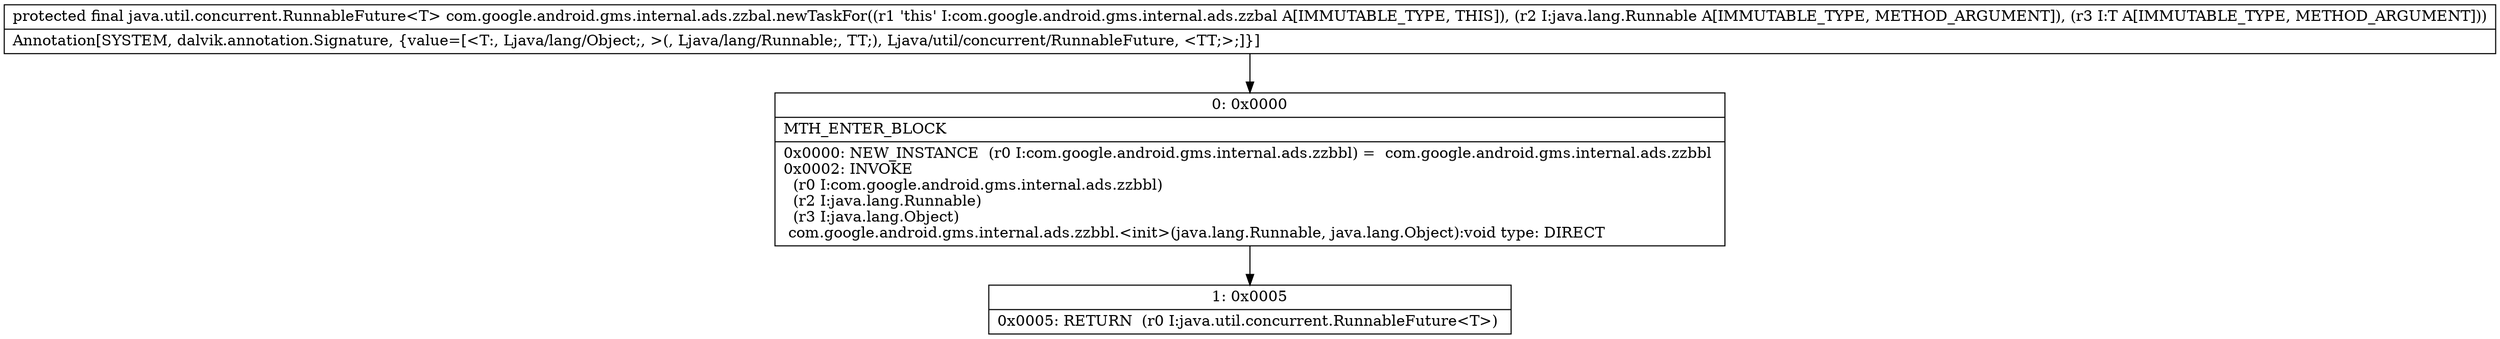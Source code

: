 digraph "CFG forcom.google.android.gms.internal.ads.zzbal.newTaskFor(Ljava\/lang\/Runnable;Ljava\/lang\/Object;)Ljava\/util\/concurrent\/RunnableFuture;" {
Node_0 [shape=record,label="{0\:\ 0x0000|MTH_ENTER_BLOCK\l|0x0000: NEW_INSTANCE  (r0 I:com.google.android.gms.internal.ads.zzbbl) =  com.google.android.gms.internal.ads.zzbbl \l0x0002: INVOKE  \l  (r0 I:com.google.android.gms.internal.ads.zzbbl)\l  (r2 I:java.lang.Runnable)\l  (r3 I:java.lang.Object)\l com.google.android.gms.internal.ads.zzbbl.\<init\>(java.lang.Runnable, java.lang.Object):void type: DIRECT \l}"];
Node_1 [shape=record,label="{1\:\ 0x0005|0x0005: RETURN  (r0 I:java.util.concurrent.RunnableFuture\<T\>) \l}"];
MethodNode[shape=record,label="{protected final java.util.concurrent.RunnableFuture\<T\> com.google.android.gms.internal.ads.zzbal.newTaskFor((r1 'this' I:com.google.android.gms.internal.ads.zzbal A[IMMUTABLE_TYPE, THIS]), (r2 I:java.lang.Runnable A[IMMUTABLE_TYPE, METHOD_ARGUMENT]), (r3 I:T A[IMMUTABLE_TYPE, METHOD_ARGUMENT]))  | Annotation[SYSTEM, dalvik.annotation.Signature, \{value=[\<T:, Ljava\/lang\/Object;, \>(, Ljava\/lang\/Runnable;, TT;), Ljava\/util\/concurrent\/RunnableFuture, \<TT;\>;]\}]\l}"];
MethodNode -> Node_0;
Node_0 -> Node_1;
}

